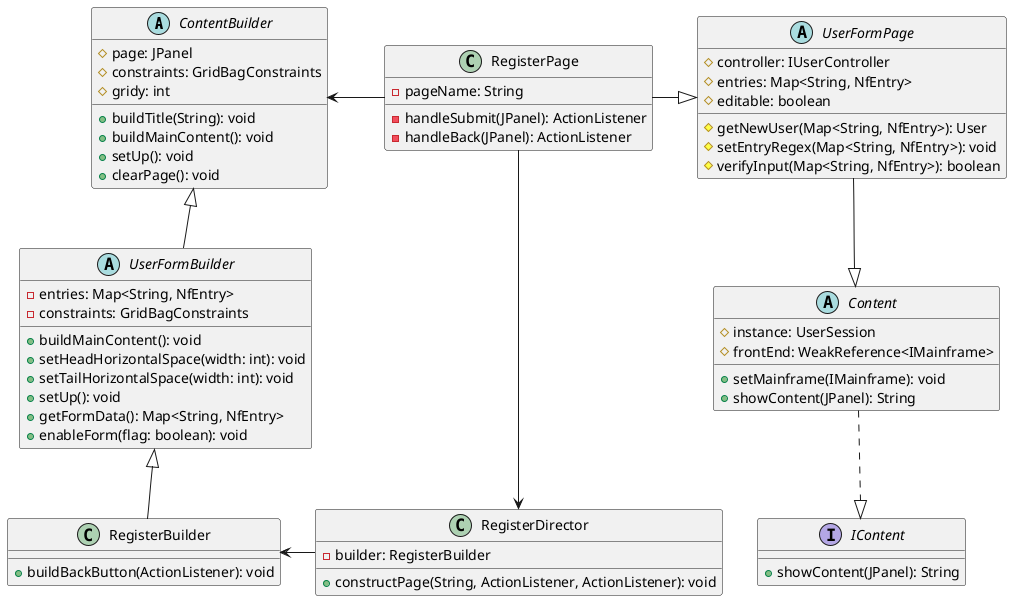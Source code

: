 @startuml
'https://plantuml.com/class-diagram
abstract class ContentBuilder {
    #page: JPanel
    #constraints: GridBagConstraints
    #gridy: int

    +buildTitle(String): void
    +buildMainContent(): void
    +setUp(): void
    +clearPage(): void
}

abstract class Content {
    #instance: UserSession
    #frontEnd: WeakReference<IMainframe>

    +setMainframe(IMainframe): void
    +showContent(JPanel): String
}

abstract class UserFormPage {
  #controller: IUserController
  #entries: Map<String, NfEntry>
  #editable: boolean

  #getNewUser(Map<String, NfEntry>): User
  #setEntryRegex(Map<String, NfEntry>): void
  #verifyInput(Map<String, NfEntry>): boolean
}

abstract class UserFormBuilder {
  -entries: Map<String, NfEntry>
  -constraints: GridBagConstraints

  +buildMainContent(): void
  +setHeadHorizontalSpace(width: int): void
  +setTailHorizontalSpace(width: int): void
  +setUp(): void
  +getFormData(): Map<String, NfEntry>
  +enableForm(flag: boolean): void
}

class RegisterPage {
  -pageName: String

  -handleSubmit(JPanel): ActionListener
  -handleBack(JPanel): ActionListener
}

class RegisterDirector {
  -builder: RegisterBuilder

  +constructPage(String, ActionListener, ActionListener): void
}

class RegisterBuilder {
+ buildBackButton(ActionListener): void
}

interface IContent {
  +showContent(JPanel): String
}

UserFormPage --|> Content
RegisterPage -right-|> UserFormPage
RegisterBuilder -up-|> UserFormBuilder
UserFormBuilder -up-|> ContentBuilder
RegisterDirector -left-> RegisterBuilder
RegisterPage --> RegisterDirector
RegisterPage -left-> ContentBuilder
Content ..|> IContent

@enduml